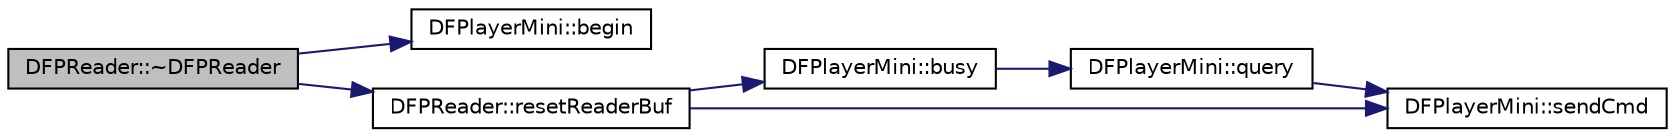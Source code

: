 digraph "DFPReader::~DFPReader"
{
  edge [fontname="Helvetica",fontsize="10",labelfontname="Helvetica",labelfontsize="10"];
  node [fontname="Helvetica",fontsize="10",shape=record];
  rankdir="LR";
  Node2 [label="DFPReader::~DFPReader",height=0.2,width=0.4,color="black", fillcolor="grey75", style="filled", fontcolor="black"];
  Node2 -> Node3 [color="midnightblue",fontsize="10",style="solid",fontname="Helvetica"];
  Node3 [label="DFPlayerMini::begin",height=0.2,width=0.4,color="black", fillcolor="white", style="filled",URL="$classDFPlayerMini.html#a39407b29a79cada8add9b8d2c50073ea"];
  Node2 -> Node4 [color="midnightblue",fontsize="10",style="solid",fontname="Helvetica"];
  Node4 [label="DFPReader::resetReaderBuf",height=0.2,width=0.4,color="black", fillcolor="white", style="filled",URL="$classDFPReader.html#a574fbccf4630ab39354e9656900b967d"];
  Node4 -> Node5 [color="midnightblue",fontsize="10",style="solid",fontname="Helvetica"];
  Node5 [label="DFPlayerMini::busy",height=0.2,width=0.4,color="black", fillcolor="white", style="filled",URL="$classDFPlayerMini.html#a77c49559ebb6df0e377f4bf2d691d588"];
  Node5 -> Node6 [color="midnightblue",fontsize="10",style="solid",fontname="Helvetica"];
  Node6 [label="DFPlayerMini::query",height=0.2,width=0.4,color="black", fillcolor="white", style="filled",URL="$classDFPlayerMini.html#a12c9990291d77489da556f990318ade5"];
  Node6 -> Node7 [color="midnightblue",fontsize="10",style="solid",fontname="Helvetica"];
  Node7 [label="DFPlayerMini::sendCmd",height=0.2,width=0.4,color="black", fillcolor="white", style="filled",URL="$classDFPlayerMini.html#a81cfb933970793106a39bec9a9a6d83e"];
  Node4 -> Node7 [color="midnightblue",fontsize="10",style="solid",fontname="Helvetica"];
}
